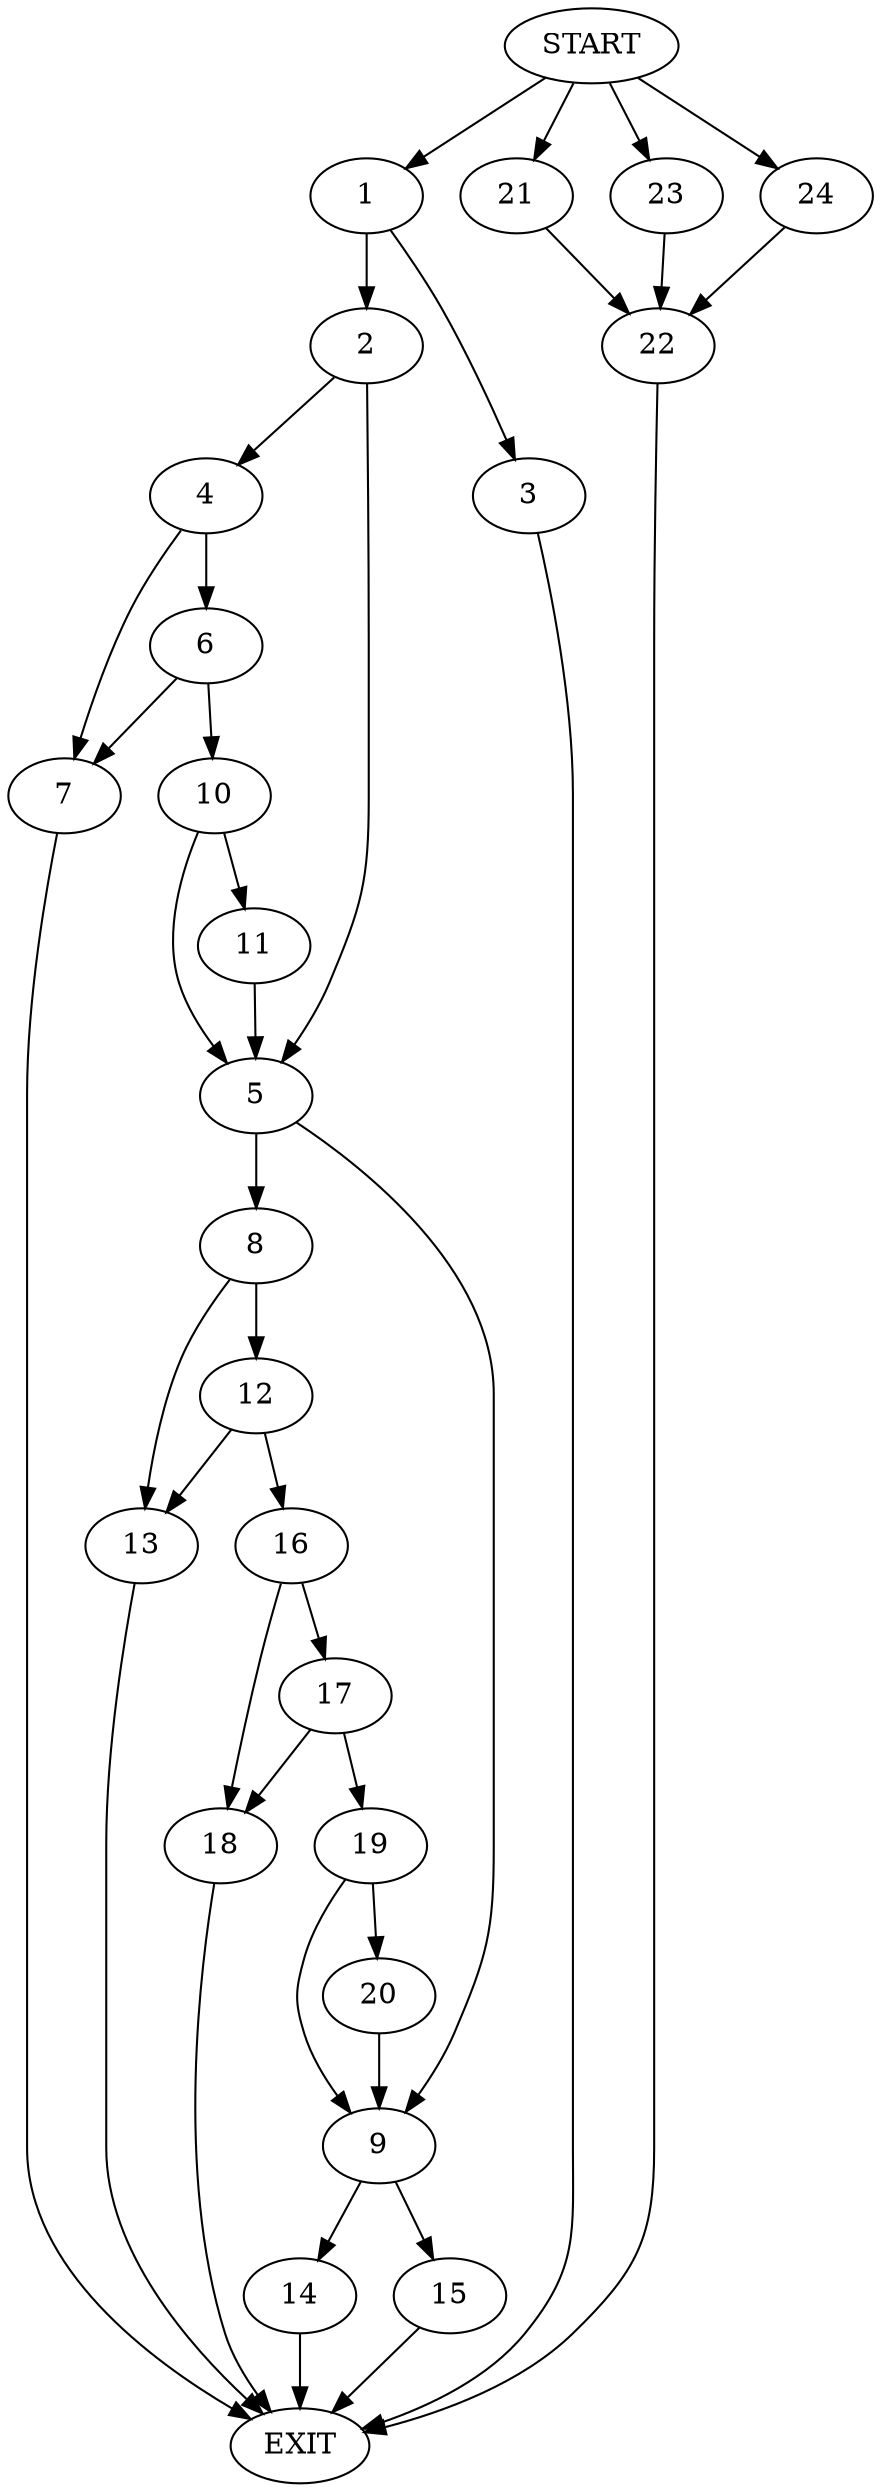 digraph {
0 [label="START"]
25 [label="EXIT"]
0 -> 1
1 -> 2
1 -> 3
2 -> 4
2 -> 5
3 -> 25
4 -> 6
4 -> 7
5 -> 8
5 -> 9
6 -> 7
6 -> 10
7 -> 25
10 -> 11
10 -> 5
11 -> 5
8 -> 12
8 -> 13
9 -> 14
9 -> 15
12 -> 16
12 -> 13
13 -> 25
16 -> 17
16 -> 18
17 -> 19
17 -> 18
18 -> 25
19 -> 20
19 -> 9
20 -> 9
15 -> 25
14 -> 25
0 -> 21
21 -> 22
22 -> 25
0 -> 23
23 -> 22
0 -> 24
24 -> 22
}
